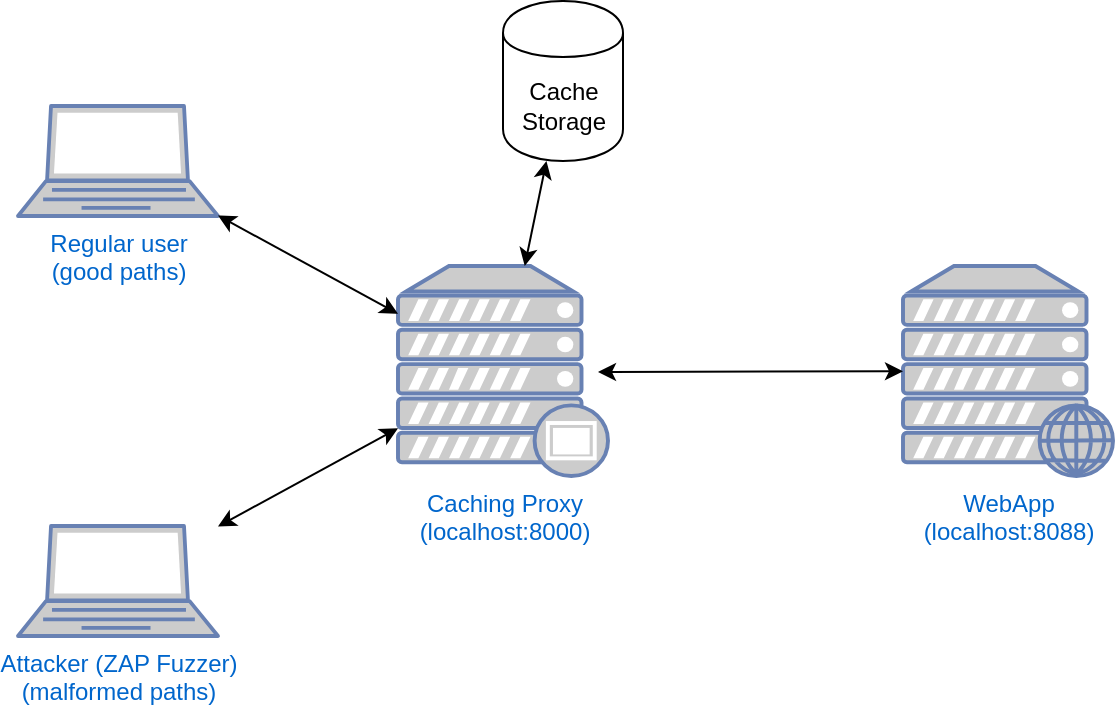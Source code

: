<mxfile version="11.3.0" type="device" pages="1"><diagram id="fcsN8LrJ0RGSa26nB9cR" name="Page-1"><mxGraphModel dx="1662" dy="803" grid="1" gridSize="10" guides="1" tooltips="1" connect="1" arrows="1" fold="1" page="1" pageScale="1" pageWidth="827" pageHeight="1169" math="0" shadow="0"><root><mxCell id="0"/><mxCell id="1" parent="0"/><mxCell id="yUV94a5V-YTMJRTsNnXc-20" value="WebApp&lt;br&gt;(localhost:8088)&lt;br&gt;" style="fontColor=#0066CC;verticalAlign=top;verticalLabelPosition=bottom;labelPosition=center;align=center;html=1;outlineConnect=0;fillColor=#CCCCCC;strokeColor=#6881B3;gradientColor=none;gradientDirection=north;strokeWidth=2;shape=mxgraph.networks.web_server;" parent="1" vertex="1"><mxGeometry x="652.5" y="620" width="105" height="105" as="geometry"/></mxCell><mxCell id="yUV94a5V-YTMJRTsNnXc-21" value="Caching Proxy&lt;br&gt;(localhost:8000)" style="fontColor=#0066CC;verticalAlign=top;verticalLabelPosition=bottom;labelPosition=center;align=center;html=1;outlineConnect=0;fillColor=#CCCCCC;strokeColor=#6881B3;gradientColor=none;gradientDirection=north;strokeWidth=2;shape=mxgraph.networks.proxy_server;" parent="1" vertex="1"><mxGeometry x="400" y="620" width="105" height="105" as="geometry"/></mxCell><mxCell id="yUV94a5V-YTMJRTsNnXc-22" value="&lt;div&gt;Regular user&lt;/div&gt;&lt;div&gt;(good paths)&lt;br&gt;&lt;/div&gt;" style="fontColor=#0066CC;verticalAlign=top;verticalLabelPosition=bottom;labelPosition=center;align=center;html=1;outlineConnect=0;fillColor=#CCCCCC;strokeColor=#6881B3;gradientColor=none;gradientDirection=north;strokeWidth=2;shape=mxgraph.networks.laptop;" parent="1" vertex="1"><mxGeometry x="210" y="540" width="100" height="55" as="geometry"/></mxCell><mxCell id="yUV94a5V-YTMJRTsNnXc-23" value="" style="endArrow=classic;startArrow=classic;html=1;" parent="1" source="yUV94a5V-YTMJRTsNnXc-21" target="yUV94a5V-YTMJRTsNnXc-22" edge="1"><mxGeometry width="50" height="50" relative="1" as="geometry"><mxPoint x="233.675" y="727.5" as="sourcePoint"/><mxPoint x="180" y="930" as="targetPoint"/></mxGeometry></mxCell><mxCell id="yUV94a5V-YTMJRTsNnXc-24" value="" style="endArrow=classic;startArrow=classic;html=1;" parent="1" target="yUV94a5V-YTMJRTsNnXc-20" edge="1"><mxGeometry width="50" height="50" relative="1" as="geometry"><mxPoint x="500" y="673" as="sourcePoint"/><mxPoint x="570" y="800" as="targetPoint"/></mxGeometry></mxCell><mxCell id="L8sZXxU4UPz6o32guG3t-1" value="&lt;div&gt;Attacker (ZAP Fuzzer)&lt;/div&gt;&lt;div&gt;(malformed paths)&lt;br&gt;&lt;/div&gt;" style="fontColor=#0066CC;verticalAlign=top;verticalLabelPosition=bottom;labelPosition=center;align=center;html=1;outlineConnect=0;fillColor=#CCCCCC;strokeColor=#6881B3;gradientColor=none;gradientDirection=north;strokeWidth=2;shape=mxgraph.networks.laptop;" vertex="1" parent="1"><mxGeometry x="210" y="750" width="100" height="55" as="geometry"/></mxCell><mxCell id="L8sZXxU4UPz6o32guG3t-2" value="" style="endArrow=classic;startArrow=classic;html=1;" edge="1" parent="1" source="yUV94a5V-YTMJRTsNnXc-21" target="L8sZXxU4UPz6o32guG3t-1"><mxGeometry width="50" height="50" relative="1" as="geometry"><mxPoint x="410" y="688.989" as="sourcePoint"/><mxPoint x="290" y="703.82" as="targetPoint"/></mxGeometry></mxCell><mxCell id="L8sZXxU4UPz6o32guG3t-3" value="" style="shape=image;html=1;verticalAlign=top;verticalLabelPosition=bottom;labelBackgroundColor=#ffffff;imageAspect=0;aspect=fixed;image=https://cdn0.iconfinder.com/data/icons/social-flat-rounded-rects/512/anonymous-128.png" vertex="1" parent="1"><mxGeometry x="236.5" y="750" width="47" height="47" as="geometry"/></mxCell><mxCell id="L8sZXxU4UPz6o32guG3t-4" value="&lt;div&gt;Cache&lt;br&gt;&lt;/div&gt;&lt;div&gt;Storage&lt;/div&gt;" style="shape=cylinder;whiteSpace=wrap;html=1;boundedLbl=1;backgroundOutline=1;" vertex="1" parent="1"><mxGeometry x="452.5" y="487.5" width="60" height="80" as="geometry"/></mxCell><mxCell id="L8sZXxU4UPz6o32guG3t-6" value="" style="endArrow=classic;startArrow=classic;html=1;" edge="1" parent="1" source="yUV94a5V-YTMJRTsNnXc-21" target="L8sZXxU4UPz6o32guG3t-4"><mxGeometry width="50" height="50" relative="1" as="geometry"><mxPoint x="510" y="683" as="sourcePoint"/><mxPoint x="610" y="682.672" as="targetPoint"/></mxGeometry></mxCell></root></mxGraphModel></diagram></mxfile>